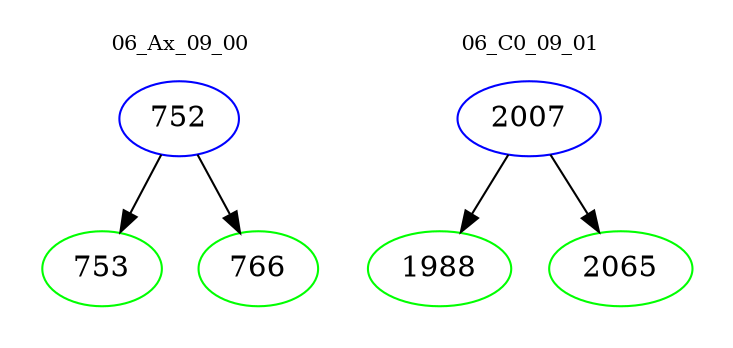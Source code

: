 digraph{
subgraph cluster_0 {
color = white
label = "06_Ax_09_00";
fontsize=10;
T0_752 [label="752", color="blue"]
T0_752 -> T0_753 [color="black"]
T0_753 [label="753", color="green"]
T0_752 -> T0_766 [color="black"]
T0_766 [label="766", color="green"]
}
subgraph cluster_1 {
color = white
label = "06_C0_09_01";
fontsize=10;
T1_2007 [label="2007", color="blue"]
T1_2007 -> T1_1988 [color="black"]
T1_1988 [label="1988", color="green"]
T1_2007 -> T1_2065 [color="black"]
T1_2065 [label="2065", color="green"]
}
}
